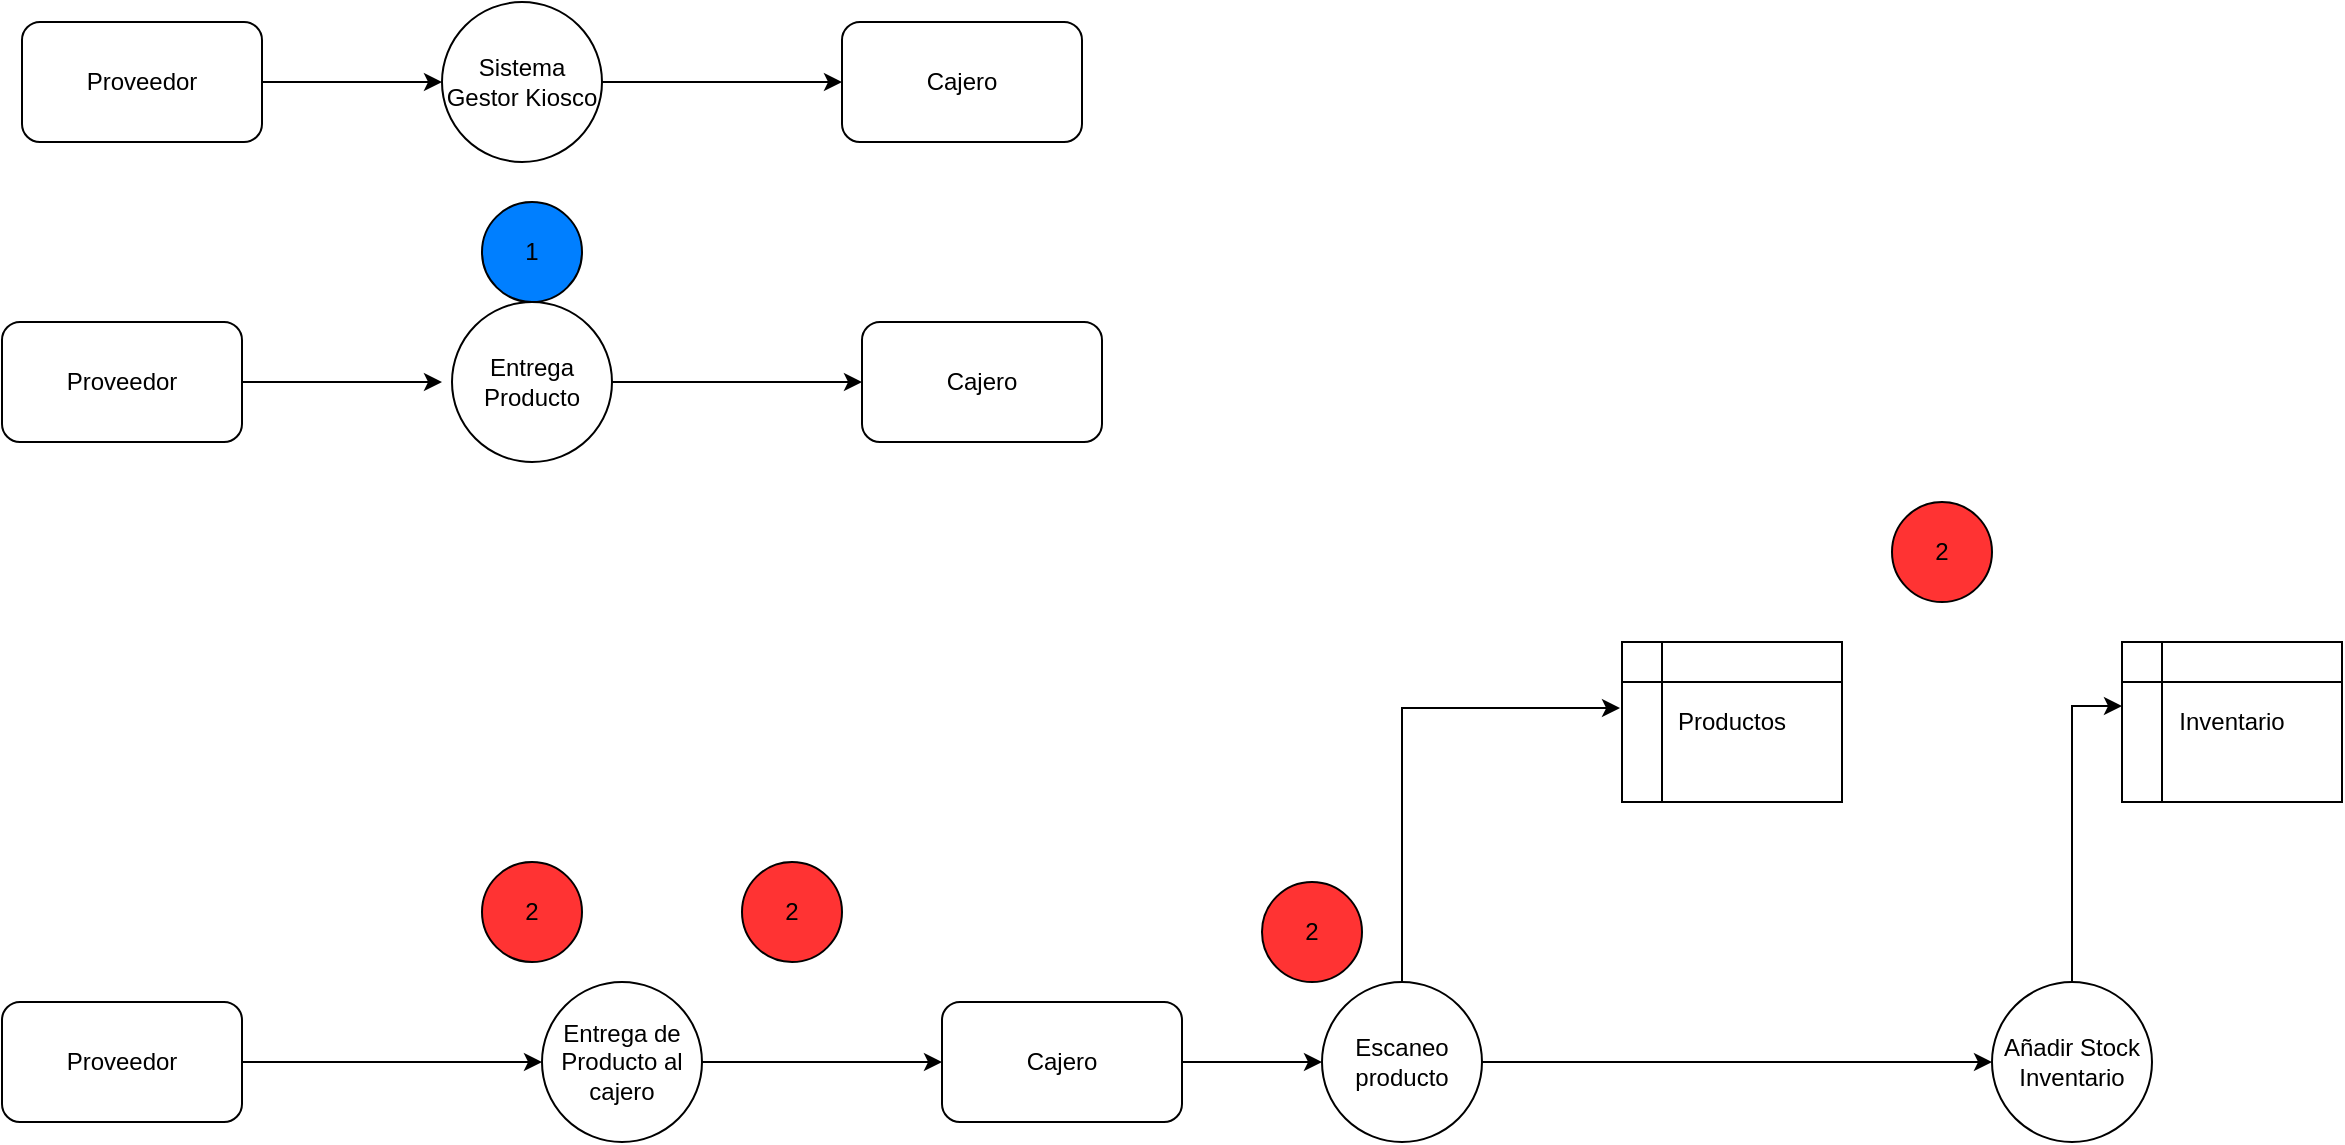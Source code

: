 <mxfile version="21.4.0" type="device">
  <diagram name="Página-1" id="0IdLoP2hc3YTj0Zz2JRH">
    <mxGraphModel dx="1674" dy="834" grid="1" gridSize="10" guides="1" tooltips="1" connect="1" arrows="1" fold="1" page="1" pageScale="1" pageWidth="827" pageHeight="1169" math="0" shadow="0">
      <root>
        <mxCell id="0" />
        <mxCell id="1" parent="0" />
        <mxCell id="0TEzwMz0l3dmtodossJj-1" value="" style="edgeStyle=orthogonalEdgeStyle;rounded=0;orthogonalLoop=1;jettySize=auto;html=1;" edge="1" parent="1" source="0TEzwMz0l3dmtodossJj-2" target="0TEzwMz0l3dmtodossJj-4">
          <mxGeometry relative="1" as="geometry" />
        </mxCell>
        <mxCell id="0TEzwMz0l3dmtodossJj-2" value="Proveedor" style="rounded=1;whiteSpace=wrap;html=1;" vertex="1" parent="1">
          <mxGeometry x="60" y="190" width="120" height="60" as="geometry" />
        </mxCell>
        <mxCell id="0TEzwMz0l3dmtodossJj-3" style="edgeStyle=orthogonalEdgeStyle;rounded=0;orthogonalLoop=1;jettySize=auto;html=1;exitX=1;exitY=0.5;exitDx=0;exitDy=0;entryX=0;entryY=0.5;entryDx=0;entryDy=0;" edge="1" parent="1" source="0TEzwMz0l3dmtodossJj-4" target="0TEzwMz0l3dmtodossJj-5">
          <mxGeometry relative="1" as="geometry" />
        </mxCell>
        <mxCell id="0TEzwMz0l3dmtodossJj-4" value="Sistema Gestor Kiosco" style="ellipse;whiteSpace=wrap;html=1;aspect=fixed;" vertex="1" parent="1">
          <mxGeometry x="270" y="180" width="80" height="80" as="geometry" />
        </mxCell>
        <mxCell id="0TEzwMz0l3dmtodossJj-5" value="Cajero" style="rounded=1;whiteSpace=wrap;html=1;" vertex="1" parent="1">
          <mxGeometry x="470" y="190" width="120" height="60" as="geometry" />
        </mxCell>
        <mxCell id="0TEzwMz0l3dmtodossJj-6" value="" style="edgeStyle=orthogonalEdgeStyle;rounded=0;orthogonalLoop=1;jettySize=auto;html=1;" edge="1" parent="1" source="0TEzwMz0l3dmtodossJj-7">
          <mxGeometry relative="1" as="geometry">
            <mxPoint x="270" y="370" as="targetPoint" />
          </mxGeometry>
        </mxCell>
        <mxCell id="0TEzwMz0l3dmtodossJj-7" value="Proveedor" style="rounded=1;whiteSpace=wrap;html=1;" vertex="1" parent="1">
          <mxGeometry x="50" y="340" width="120" height="60" as="geometry" />
        </mxCell>
        <mxCell id="0TEzwMz0l3dmtodossJj-11" value="Cajero" style="rounded=1;whiteSpace=wrap;html=1;" vertex="1" parent="1">
          <mxGeometry x="480" y="340" width="120" height="60" as="geometry" />
        </mxCell>
        <mxCell id="0TEzwMz0l3dmtodossJj-12" style="edgeStyle=orthogonalEdgeStyle;rounded=0;orthogonalLoop=1;jettySize=auto;html=1;entryX=0;entryY=0.5;entryDx=0;entryDy=0;" edge="1" parent="1" source="0TEzwMz0l3dmtodossJj-13" target="0TEzwMz0l3dmtodossJj-11">
          <mxGeometry relative="1" as="geometry" />
        </mxCell>
        <mxCell id="0TEzwMz0l3dmtodossJj-13" value="Entrega Producto" style="ellipse;whiteSpace=wrap;html=1;aspect=fixed;" vertex="1" parent="1">
          <mxGeometry x="275" y="330" width="80" height="80" as="geometry" />
        </mxCell>
        <mxCell id="0TEzwMz0l3dmtodossJj-60" style="edgeStyle=orthogonalEdgeStyle;rounded=0;orthogonalLoop=1;jettySize=auto;html=1;entryX=0;entryY=0.5;entryDx=0;entryDy=0;" edge="1" parent="1" source="0TEzwMz0l3dmtodossJj-15" target="0TEzwMz0l3dmtodossJj-39">
          <mxGeometry relative="1" as="geometry" />
        </mxCell>
        <mxCell id="0TEzwMz0l3dmtodossJj-15" value="Proveedor" style="rounded=1;whiteSpace=wrap;html=1;" vertex="1" parent="1">
          <mxGeometry x="50" y="680" width="120" height="60" as="geometry" />
        </mxCell>
        <mxCell id="0TEzwMz0l3dmtodossJj-16" style="edgeStyle=orthogonalEdgeStyle;rounded=0;orthogonalLoop=1;jettySize=auto;html=1;exitX=1;exitY=0.5;exitDx=0;exitDy=0;entryX=0;entryY=0.5;entryDx=0;entryDy=0;" edge="1" parent="1" source="0TEzwMz0l3dmtodossJj-17" target="0TEzwMz0l3dmtodossJj-22">
          <mxGeometry relative="1" as="geometry" />
        </mxCell>
        <mxCell id="0TEzwMz0l3dmtodossJj-17" value="Cajero" style="rounded=1;whiteSpace=wrap;html=1;" vertex="1" parent="1">
          <mxGeometry x="520" y="680" width="120" height="60" as="geometry" />
        </mxCell>
        <mxCell id="0TEzwMz0l3dmtodossJj-20" style="edgeStyle=orthogonalEdgeStyle;rounded=0;orthogonalLoop=1;jettySize=auto;html=1;exitX=0.5;exitY=0;exitDx=0;exitDy=0;entryX=-0.009;entryY=0.413;entryDx=0;entryDy=0;entryPerimeter=0;" edge="1" parent="1" source="0TEzwMz0l3dmtodossJj-22" target="0TEzwMz0l3dmtodossJj-41">
          <mxGeometry relative="1" as="geometry" />
        </mxCell>
        <mxCell id="0TEzwMz0l3dmtodossJj-72" style="edgeStyle=orthogonalEdgeStyle;rounded=0;orthogonalLoop=1;jettySize=auto;html=1;entryX=0;entryY=0.5;entryDx=0;entryDy=0;" edge="1" parent="1" source="0TEzwMz0l3dmtodossJj-22" target="0TEzwMz0l3dmtodossJj-37">
          <mxGeometry relative="1" as="geometry" />
        </mxCell>
        <mxCell id="0TEzwMz0l3dmtodossJj-22" value="Escaneo producto" style="ellipse;whiteSpace=wrap;html=1;aspect=fixed;" vertex="1" parent="1">
          <mxGeometry x="710" y="670" width="80" height="80" as="geometry" />
        </mxCell>
        <mxCell id="0TEzwMz0l3dmtodossJj-36" style="edgeStyle=orthogonalEdgeStyle;rounded=0;orthogonalLoop=1;jettySize=auto;html=1;exitX=0.5;exitY=0;exitDx=0;exitDy=0;entryX=0;entryY=0.4;entryDx=0;entryDy=0;entryPerimeter=0;" edge="1" parent="1" source="0TEzwMz0l3dmtodossJj-37" target="0TEzwMz0l3dmtodossJj-40">
          <mxGeometry relative="1" as="geometry" />
        </mxCell>
        <mxCell id="0TEzwMz0l3dmtodossJj-37" value="Añadir Stock Inventario" style="ellipse;whiteSpace=wrap;html=1;aspect=fixed;" vertex="1" parent="1">
          <mxGeometry x="1045" y="670" width="80" height="80" as="geometry" />
        </mxCell>
        <mxCell id="0TEzwMz0l3dmtodossJj-38" style="edgeStyle=orthogonalEdgeStyle;rounded=0;orthogonalLoop=1;jettySize=auto;html=1;exitX=1;exitY=0.5;exitDx=0;exitDy=0;" edge="1" parent="1" source="0TEzwMz0l3dmtodossJj-39" target="0TEzwMz0l3dmtodossJj-17">
          <mxGeometry relative="1" as="geometry" />
        </mxCell>
        <mxCell id="0TEzwMz0l3dmtodossJj-39" value="Entrega de Producto al cajero" style="ellipse;whiteSpace=wrap;html=1;aspect=fixed;" vertex="1" parent="1">
          <mxGeometry x="320" y="670" width="80" height="80" as="geometry" />
        </mxCell>
        <mxCell id="0TEzwMz0l3dmtodossJj-40" value="Inventario" style="shape=internalStorage;whiteSpace=wrap;html=1;backgroundOutline=1;" vertex="1" parent="1">
          <mxGeometry x="1110" y="500" width="110" height="80" as="geometry" />
        </mxCell>
        <mxCell id="0TEzwMz0l3dmtodossJj-41" value="Productos" style="shape=internalStorage;whiteSpace=wrap;html=1;backgroundOutline=1;" vertex="1" parent="1">
          <mxGeometry x="860" y="500" width="110" height="80" as="geometry" />
        </mxCell>
        <mxCell id="0TEzwMz0l3dmtodossJj-47" value="1" style="ellipse;whiteSpace=wrap;html=1;aspect=fixed;fillColor=#007FFF;" vertex="1" parent="1">
          <mxGeometry x="290" y="280" width="50" height="50" as="geometry" />
        </mxCell>
        <mxCell id="0TEzwMz0l3dmtodossJj-49" value="2" style="ellipse;whiteSpace=wrap;html=1;aspect=fixed;fillColor=#FF3333;" vertex="1" parent="1">
          <mxGeometry x="290" y="610" width="50" height="50" as="geometry" />
        </mxCell>
        <mxCell id="0TEzwMz0l3dmtodossJj-50" value="2" style="ellipse;whiteSpace=wrap;html=1;aspect=fixed;fillColor=#FF3333;" vertex="1" parent="1">
          <mxGeometry x="420" y="610" width="50" height="50" as="geometry" />
        </mxCell>
        <mxCell id="0TEzwMz0l3dmtodossJj-51" value="2" style="ellipse;whiteSpace=wrap;html=1;aspect=fixed;fillColor=#FF3333;" vertex="1" parent="1">
          <mxGeometry x="680" y="620" width="50" height="50" as="geometry" />
        </mxCell>
        <mxCell id="0TEzwMz0l3dmtodossJj-54" value="2" style="ellipse;whiteSpace=wrap;html=1;aspect=fixed;fillColor=#FF3333;" vertex="1" parent="1">
          <mxGeometry x="995" y="430" width="50" height="50" as="geometry" />
        </mxCell>
      </root>
    </mxGraphModel>
  </diagram>
</mxfile>
